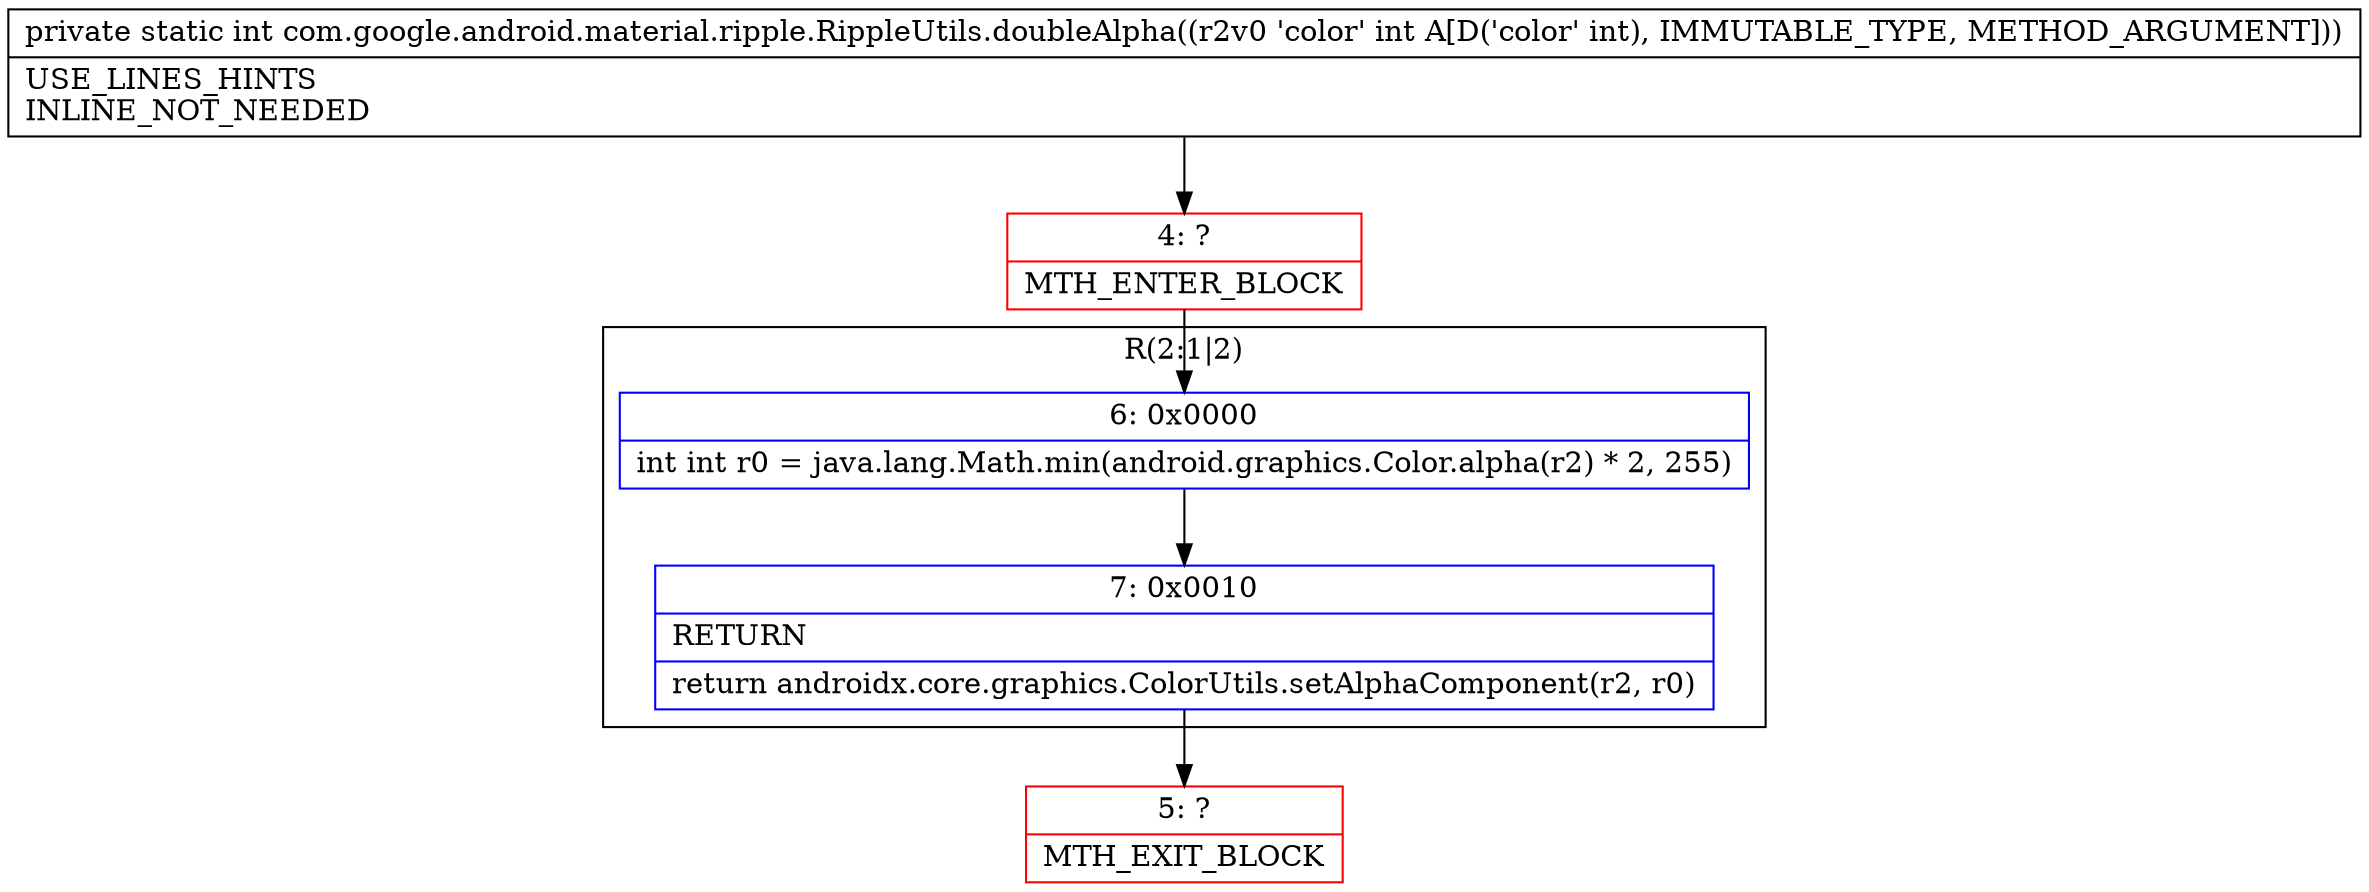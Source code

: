 digraph "CFG forcom.google.android.material.ripple.RippleUtils.doubleAlpha(I)I" {
subgraph cluster_Region_548995359 {
label = "R(2:1|2)";
node [shape=record,color=blue];
Node_6 [shape=record,label="{6\:\ 0x0000|int int r0 = java.lang.Math.min(android.graphics.Color.alpha(r2) * 2, 255)\l}"];
Node_7 [shape=record,label="{7\:\ 0x0010|RETURN\l|return androidx.core.graphics.ColorUtils.setAlphaComponent(r2, r0)\l}"];
}
Node_4 [shape=record,color=red,label="{4\:\ ?|MTH_ENTER_BLOCK\l}"];
Node_5 [shape=record,color=red,label="{5\:\ ?|MTH_EXIT_BLOCK\l}"];
MethodNode[shape=record,label="{private static int com.google.android.material.ripple.RippleUtils.doubleAlpha((r2v0 'color' int A[D('color' int), IMMUTABLE_TYPE, METHOD_ARGUMENT]))  | USE_LINES_HINTS\lINLINE_NOT_NEEDED\l}"];
MethodNode -> Node_4;Node_6 -> Node_7;
Node_7 -> Node_5;
Node_4 -> Node_6;
}

